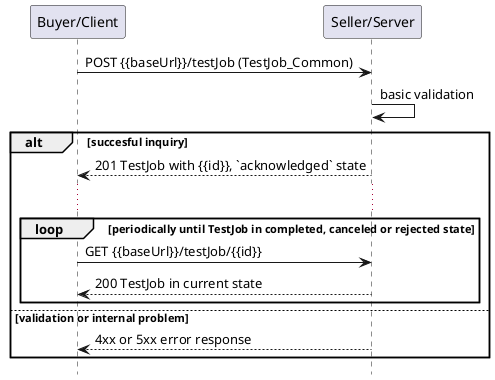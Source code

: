 @startuml useCase7Polling
hide footbox

participant "Buyer/Client" as B
participant "Seller/Server" as S


B -> S : POST {{baseUrl}}/testJob (TestJob_Common)
S -> S : basic validation

alt succesful inquiry
  S --> B : 201 TestJob with {{id}}, `acknowledged` state
  
  ...

  loop periodically until TestJob in completed, canceled or rejected state
      B -> S :   GET {{baseUrl}}/testJob/{{id}}
      return 200 TestJob in current state
  end

else validation or internal problem
  S --> B : 4xx or 5xx error response
end


@enduml